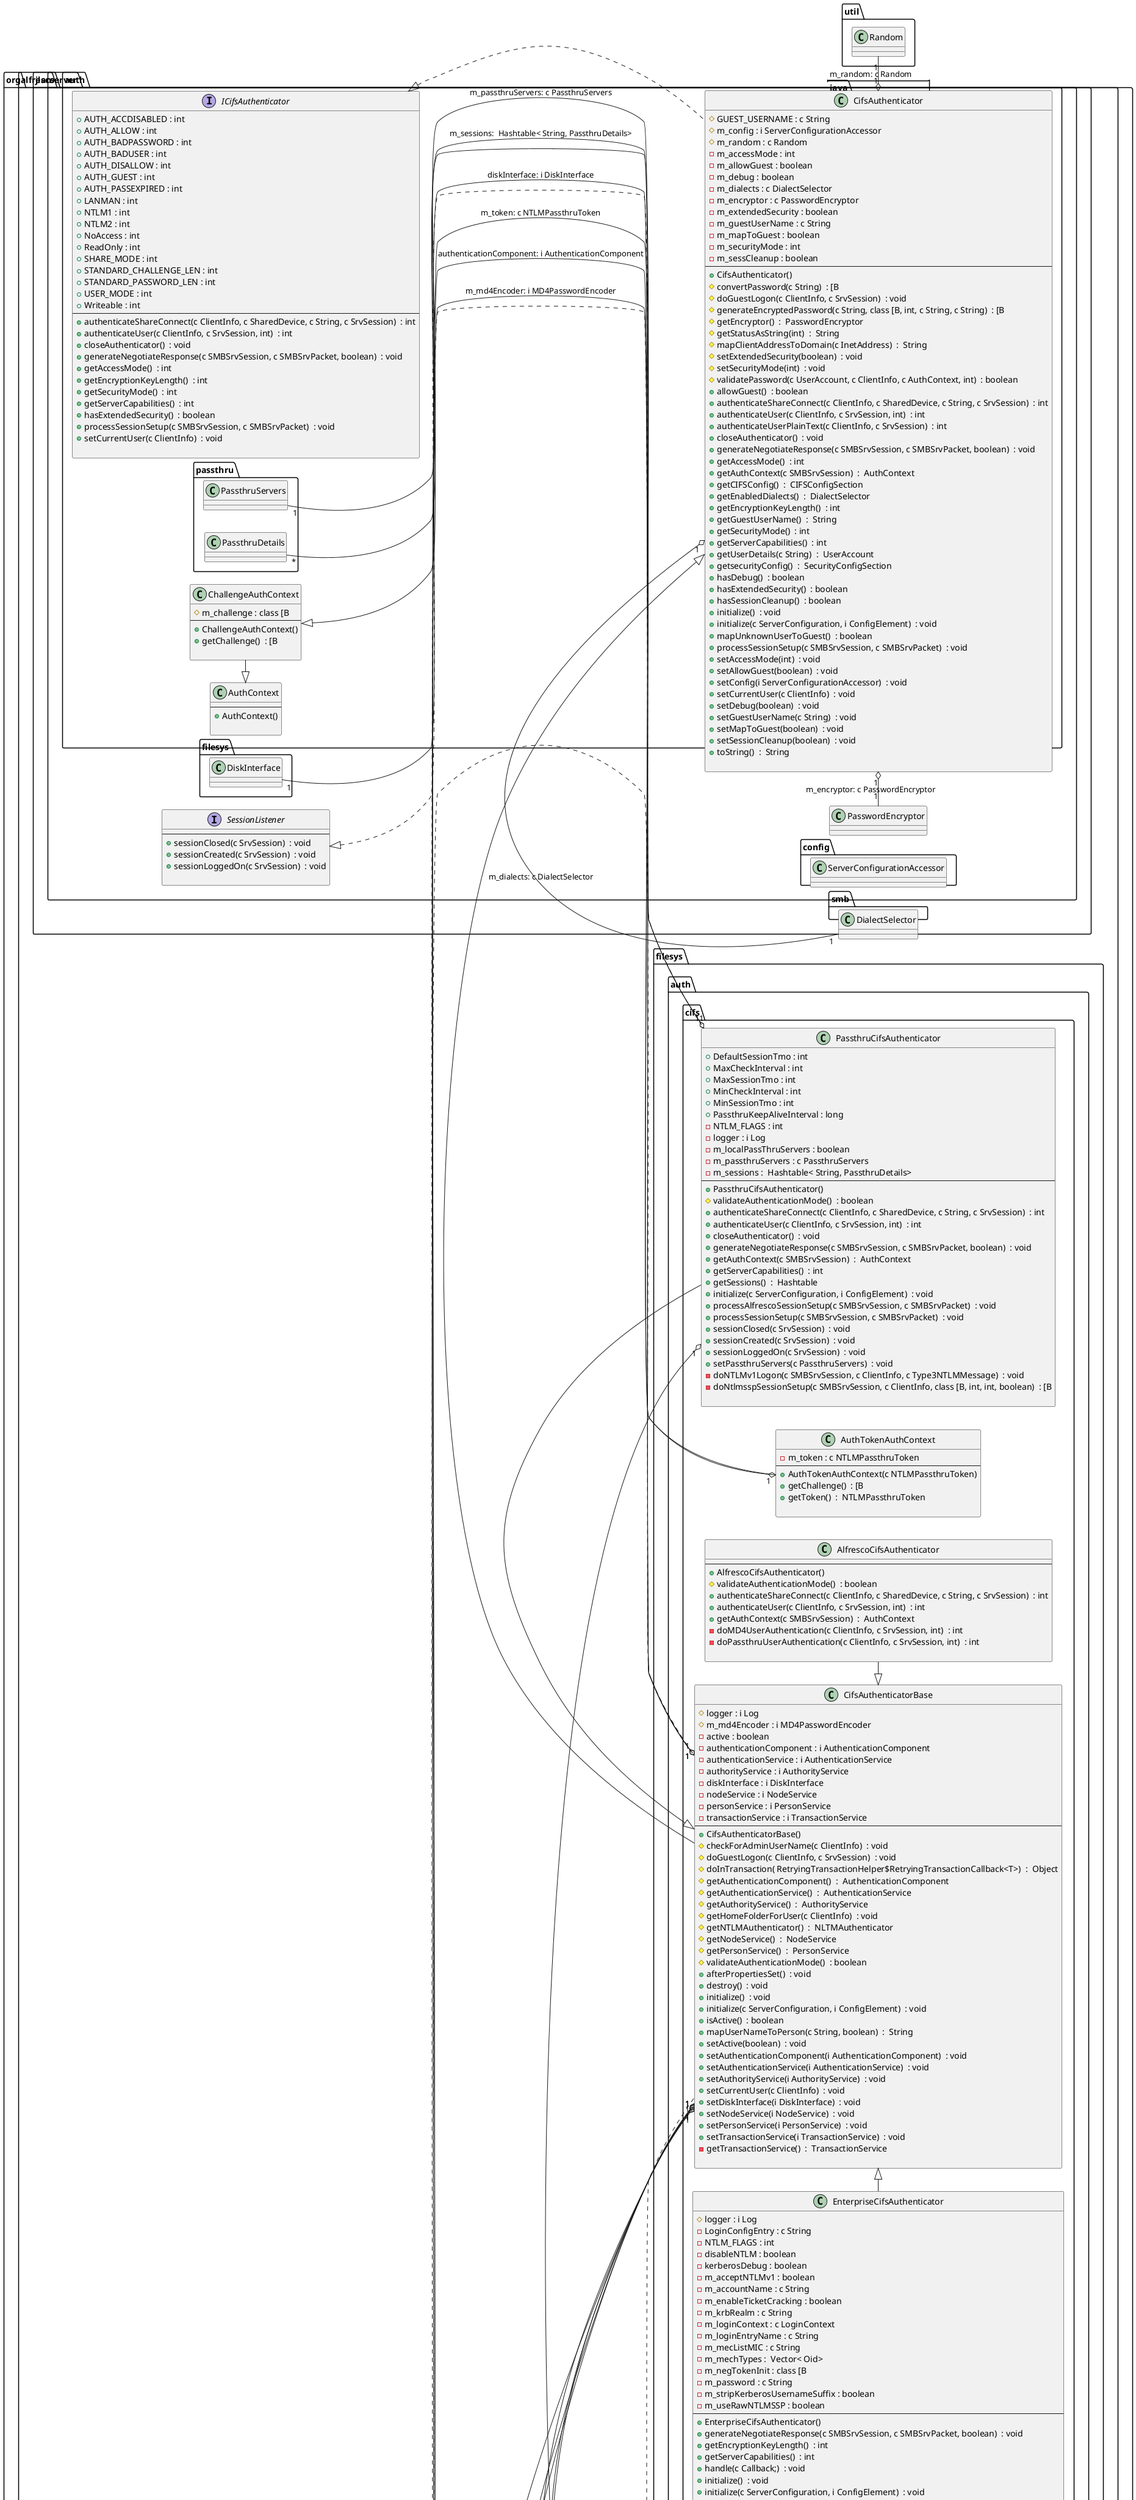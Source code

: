 @startuml

' Generated using https://github.com/juanmf/Java2PlantUML

left to right direction
' Participants 

class org.alfresco.jlan.server.auth.AuthContext {
--
+   AuthContext() 

}
interface org.springframework.beans.factory.InitializingBean {
--
+  afterPropertiesSet()  : void

}
interface org.alfresco.repo.transaction.RetryingTransactionHelper$RetryingTransactionCallback <Result extends c Object> {
--
+  execute()  :  Object

}
interface org.alfresco.jlan.server.SessionListener {
--
+  sessionClosed(c SrvSession)  : void
+  sessionCreated(c SrvSession)  : void
+  sessionLoggedOn(c SrvSession)  : void

}
interface org.alfresco.filesys.auth.cifs.package-info {
--

}
interface javax.security.auth.callback.CallbackHandler {
--
+  handle(c Callback;)  : void

}
class org.alfresco.filesys.auth.cifs.PassthruCifsAuthenticator {
+  DefaultSessionTmo : int
+  MaxCheckInterval : int
+  MaxSessionTmo : int
+  MinCheckInterval : int
+  MinSessionTmo : int
+  PassthruKeepAliveInterval : long
-  NTLM_FLAGS : int
-  logger : i Log
-  m_localPassThruServers : boolean
-  m_passthruServers : c PassthruServers
-  m_sessions :  Hashtable< String, PassthruDetails>
--
+   PassthruCifsAuthenticator() 
#  validateAuthenticationMode()  : boolean
+  authenticateShareConnect(c ClientInfo, c SharedDevice, c String, c SrvSession)  : int
+  authenticateUser(c ClientInfo, c SrvSession, int)  : int
+  closeAuthenticator()  : void
+  generateNegotiateResponse(c SMBSrvSession, c SMBSrvPacket, boolean)  : void
+  getAuthContext(c SMBSrvSession)  :  AuthContext
+  getServerCapabilities()  : int
+  getSessions()  :  Hashtable
+  initialize(c ServerConfiguration, i ConfigElement)  : void
+  processAlfrescoSessionSetup(c SMBSrvSession, c SMBSrvPacket)  : void
+  processSessionSetup(c SMBSrvSession, c SMBSrvPacket)  : void
+  sessionClosed(c SrvSession)  : void
+  sessionCreated(c SrvSession)  : void
+  sessionLoggedOn(c SrvSession)  : void
+  setPassthruServers(c PassthruServers)  : void
-  doNTLMv1Logon(c SMBSrvSession, c ClientInfo, c Type3NTLMMessage)  : void
-  doNtlmsspSessionSetup(c SMBSrvSession, c ClientInfo, class [B, int, int, boolean)  : [B

}
interface org.alfresco.repo.security.authentication.AuthenticationUtil$RunAsWork <Result extends c Object> {
--
+  doWork()  :  Object

}
class org.alfresco.filesys.auth.cifs.AuthTokenAuthContext {
-  m_token : c NTLMPassthruToken
--
+   AuthTokenAuthContext(c NTLMPassthruToken) 
+  getChallenge()  : [B
+  getToken()  :  NTLMPassthruToken

}
class org.alfresco.filesys.auth.cifs.CifsAuthenticatorBase {
#  logger : i Log
#  m_md4Encoder : i MD4PasswordEncoder
-  active : boolean
-  authenticationComponent : i AuthenticationComponent
-  authenticationService : i AuthenticationService
-  authorityService : i AuthorityService
-  diskInterface : i DiskInterface
-  nodeService : i NodeService
-  personService : i PersonService
-  transactionService : i TransactionService
--
+   CifsAuthenticatorBase() 
#  checkForAdminUserName(c ClientInfo)  : void
#  doGuestLogon(c ClientInfo, c SrvSession)  : void
#  doInTransaction( RetryingTransactionHelper$RetryingTransactionCallback<T>)  :  Object
#  getAuthenticationComponent()  :  AuthenticationComponent
#  getAuthenticationService()  :  AuthenticationService
#  getAuthorityService()  :  AuthorityService
#  getHomeFolderForUser(c ClientInfo)  : void
#  getNTLMAuthenticator()  :  NLTMAuthenticator
#  getNodeService()  :  NodeService
#  getPersonService()  :  PersonService
#  validateAuthenticationMode()  : boolean
+  afterPropertiesSet()  : void
+  destroy()  : void
+  initialize()  : void
+  initialize(c ServerConfiguration, i ConfigElement)  : void
+  isActive()  : boolean
+  mapUserNameToPerson(c String, boolean)  :  String
+  setActive(boolean)  : void
+  setAuthenticationComponent(i AuthenticationComponent)  : void
+  setAuthenticationService(i AuthenticationService)  : void
+  setAuthorityService(i AuthorityService)  : void
+  setCurrentUser(c ClientInfo)  : void
+  setDiskInterface(i DiskInterface)  : void
+  setNodeService(i NodeService)  : void
+  setPersonService(i PersonService)  : void
+  setTransactionService(i TransactionService)  : void
-  getTransactionService()  :  TransactionService

}
class org.alfresco.jlan.server.auth.ChallengeAuthContext {
#  m_challenge : class [B
--
+   ChallengeAuthContext() 
+  getChallenge()  : [B

}
class org.alfresco.jlan.server.auth.CifsAuthenticator {
#  GUEST_USERNAME : c String
#  m_config : i ServerConfigurationAccessor
#  m_random : c Random
-  m_accessMode : int
-  m_allowGuest : boolean
-  m_debug : boolean
-  m_dialects : c DialectSelector
-  m_encryptor : c PasswordEncryptor
-  m_extendedSecurity : boolean
-  m_guestUserName : c String
-  m_mapToGuest : boolean
-  m_securityMode : int
-  m_sessCleanup : boolean
--
+   CifsAuthenticator() 
#  convertPassword(c String)  : [B
#  doGuestLogon(c ClientInfo, c SrvSession)  : void
#  generateEncryptedPassword(c String, class [B, int, c String, c String)  : [B
#  getEncryptor()  :  PasswordEncryptor
#  getStatusAsString(int)  :  String
#  mapClientAddressToDomain(c InetAddress)  :  String
#  setExtendedSecurity(boolean)  : void
#  setSecurityMode(int)  : void
#  validatePassword(c UserAccount, c ClientInfo, c AuthContext, int)  : boolean
+  allowGuest()  : boolean
+  authenticateShareConnect(c ClientInfo, c SharedDevice, c String, c SrvSession)  : int
+  authenticateUser(c ClientInfo, c SrvSession, int)  : int
+  authenticateUserPlainText(c ClientInfo, c SrvSession)  : int
+  closeAuthenticator()  : void
+  generateNegotiateResponse(c SMBSrvSession, c SMBSrvPacket, boolean)  : void
+  getAccessMode()  : int
+  getAuthContext(c SMBSrvSession)  :  AuthContext
+  getCIFSConfig()  :  CIFSConfigSection
+  getEnabledDialects()  :  DialectSelector
+  getEncryptionKeyLength()  : int
+  getGuestUserName()  :  String
+  getSecurityMode()  : int
+  getServerCapabilities()  : int
+  getUserDetails(c String)  :  UserAccount
+  getsecurityConfig()  :  SecurityConfigSection
+  hasDebug()  : boolean
+  hasExtendedSecurity()  : boolean
+  hasSessionCleanup()  : boolean
+  initialize()  : void
+  initialize(c ServerConfiguration, i ConfigElement)  : void
+  mapUnknownUserToGuest()  : boolean
+  processSessionSetup(c SMBSrvSession, c SMBSrvPacket)  : void
+  setAccessMode(int)  : void
+  setAllowGuest(boolean)  : void
+  setConfig(i ServerConfigurationAccessor)  : void
+  setCurrentUser(c ClientInfo)  : void
+  setDebug(boolean)  : void
+  setGuestUserName(c String)  : void
+  setMapToGuest(boolean)  : void
+  setSessionCleanup(boolean)  : void
+  toString()  :  String

}
interface org.alfresco.jlan.server.auth.ICifsAuthenticator {
+  AUTH_ACCDISABLED : int
+  AUTH_ALLOW : int
+  AUTH_BADPASSWORD : int
+  AUTH_BADUSER : int
+  AUTH_DISALLOW : int
+  AUTH_GUEST : int
+  AUTH_PASSEXPIRED : int
+  LANMAN : int
+  NTLM1 : int
+  NTLM2 : int
+  NoAccess : int
+  ReadOnly : int
+  SHARE_MODE : int
+  STANDARD_CHALLENGE_LEN : int
+  STANDARD_PASSWORD_LEN : int
+  USER_MODE : int
+  Writeable : int
--
+  authenticateShareConnect(c ClientInfo, c SharedDevice, c String, c SrvSession)  : int
+  authenticateUser(c ClientInfo, c SrvSession, int)  : int
+  closeAuthenticator()  : void
+  generateNegotiateResponse(c SMBSrvSession, c SMBSrvPacket, boolean)  : void
+  getAccessMode()  : int
+  getEncryptionKeyLength()  : int
+  getSecurityMode()  : int
+  getServerCapabilities()  : int
+  hasExtendedSecurity()  : boolean
+  processSessionSetup(c SMBSrvSession, c SMBSrvPacket)  : void
+  setCurrentUser(c ClientInfo)  : void

}
class org.alfresco.filesys.auth.cifs.EnterpriseCifsAuthenticator {
#  logger : i Log
-  LoginConfigEntry : c String
-  NTLM_FLAGS : int
-  disableNTLM : boolean
-  kerberosDebug : boolean
-  m_acceptNTLMv1 : boolean
-  m_accountName : c String
-  m_enableTicketCracking : boolean
-  m_krbRealm : c String
-  m_loginContext : c LoginContext
-  m_loginEntryName : c String
-  m_mecListMIC : c String
-  m_mechTypes :  Vector< Oid>
-  m_negTokenInit : class [B
-  m_password : c String
-  m_stripKerberosUsernameSuffix : boolean
-  m_useRawNTLMSSP : boolean
--
+   EnterpriseCifsAuthenticator() 
+  generateNegotiateResponse(c SMBSrvSession, c SMBSrvPacket, boolean)  : void
+  getEncryptionKeyLength()  : int
+  getServerCapabilities()  : int
+  handle(c Callback;)  : void
+  initialize()  : void
+  initialize(c ServerConfiguration, i ConfigElement)  : void
+  processSessionSetup(c SMBSrvSession, c SMBSrvPacket)  : void
+  setDisableNTLM(boolean)  : void
+  setDisallowNTLMv1(boolean)  : void
+  setEnableTicketCracking(boolean)  : void
+  setJaasConfigEntryName(c String)  : void
+  setKerberosDebug(boolean)  : void
+  setPassword(c String)  : void
+  setRealm(c String)  : void
+  setStripKerberosUsernameSuffix(boolean)  : void
+  setUseSPNEGO(boolean)  : void
-  acceptNTLMv1Logon()  : boolean
-  doHashedPasswordLogon(c SMBSrvSession, c SMBSrvPacket)  : void
-  doKerberosLogon(c SMBSrvSession, c NegTokenInit, c ClientInfo)  :  NegTokenTarg
-  doNTLMv1Logon(c SMBSrvSession, c ClientInfo)  : void
-  doNTLMv1Logon(c SMBSrvSession, c ClientInfo, c Type3NTLMMessage)  : void
-  doNTLMv2Logon(c SMBSrvSession, c ClientInfo)  : void
-  doNTLMv2Logon(c SMBSrvSession, c ClientInfo, c Type3NTLMMessage)  : void
-  doNTLMv2SessionKeyLogon(c SMBSrvSession, c ClientInfo, c Type3NTLMMessage)  : void
-  doNtlmsspSessionSetup(c SMBSrvSession, c ClientInfo, class [B, int, int, boolean)  : [B
-  doSpnegoSessionSetup(c SMBSrvSession, c ClientInfo, class [B, int, int, boolean)  : [B
-  getNegTokenInit()  : [B
-  isKerberosEnabled()  : boolean
-  normalizeUserId(c String)  :  String
-  processAlfrescoSessionSetup(c SMBSrvSession, c SMBSrvPacket)  : void
-  useRawNTLMSSP()  : boolean

}
interface org.springframework.beans.factory.DisposableBean {
--
+  destroy()  : void

}
class org.alfresco.filesys.auth.cifs.AlfrescoCifsAuthenticator {
--
+   AlfrescoCifsAuthenticator() 
#  validateAuthenticationMode()  : boolean
+  authenticateShareConnect(c ClientInfo, c SharedDevice, c String, c SrvSession)  : int
+  authenticateUser(c ClientInfo, c SrvSession, int)  : int
+  getAuthContext(c SMBSrvSession)  :  AuthContext
-  doMD4UserAuthentication(c ClientInfo, c SrvSession, int)  : int
-  doPassthruUserAuthentication(c ClientInfo, c SrvSession, int)  : int

}
interface org.alfresco.repo.management.subsystems.ActivateableBean {
--
+  isActive()  : boolean

}

' Relations 

org.alfresco.filesys.auth.cifs.CifsAuthenticatorBase "1"  o-left-  "1" org.alfresco.service.cmr.security.AuthenticationService  : authenticationService: i AuthenticationService
org.alfresco.filesys.auth.cifs.CifsAuthenticatorBase "1"  o-left-  "1" org.alfresco.service.cmr.security.PersonService  : personService: i PersonService
org.alfresco.filesys.auth.cifs.PassthruCifsAuthenticator "1"  o-left-  "1" org.apache.commons.logging.Log  : logger: i Log
org.alfresco.filesys.auth.cifs.EnterpriseCifsAuthenticator "1"  o-left-  "*" org.ietf.jgss.Oid  : m_mechTypes:  Vector< Oid>
org.alfresco.jlan.server.auth.CifsAuthenticator "1"  o-left-  "1" org.alfresco.jlan.server.auth.PasswordEncryptor  : m_encryptor: c PasswordEncryptor
org.alfresco.filesys.auth.cifs.EnterpriseCifsAuthenticator "1"  o-left-  "1" org.apache.commons.logging.Log  : logger: i Log
org.alfresco.jlan.server.auth.CifsAuthenticator "1"  o-left-  "1" java.util.Random  : m_random: c Random
org.alfresco.filesys.auth.cifs.CifsAuthenticatorBase "1"  o-left-  "1" org.alfresco.service.transaction.TransactionService  : transactionService: i TransactionService
org.alfresco.filesys.auth.cifs.CifsAuthenticatorBase "1"  o-left-  "1" org.alfresco.jlan.server.filesys.DiskInterface  : diskInterface: i DiskInterface
org.alfresco.filesys.auth.cifs.CifsAuthenticatorBase "1"  o-left-  "1" org.apache.commons.logging.Log  : logger: i Log
org.alfresco.filesys.auth.cifs.PassthruCifsAuthenticator "1"  o-left-  "*" org.alfresco.jlan.server.auth.passthru.PassthruDetails  : m_sessions:  Hashtable< String, PassthruDetails>
org.alfresco.filesys.auth.cifs.CifsAuthenticatorBase "1"  o-left-  "1" org.alfresco.repo.security.authentication.AuthenticationComponent  : authenticationComponent: i AuthenticationComponent
org.alfresco.filesys.auth.cifs.EnterpriseCifsAuthenticator "1"  o-left-  "1" javax.security.auth.login.LoginContext  : m_loginContext: c LoginContext
org.alfresco.filesys.auth.cifs.PassthruCifsAuthenticator "1"  o-left-  "1" org.alfresco.jlan.server.auth.passthru.PassthruServers  : m_passthruServers: c PassthruServers
org.alfresco.jlan.server.auth.CifsAuthenticator "1"  o-left-  "1" org.alfresco.jlan.smb.DialectSelector  : m_dialects: c DialectSelector
org.alfresco.jlan.server.auth.CifsAuthenticator "1"  o-left-  "1" org.alfresco.jlan.server.config.ServerConfigurationAccessor  : m_config: i ServerConfigurationAccessor
org.alfresco.filesys.auth.cifs.CifsAuthenticatorBase "1"  o-left-  "1" org.alfresco.service.cmr.repository.NodeService  : nodeService: i NodeService
org.alfresco.filesys.auth.cifs.AuthTokenAuthContext "1"  o-left-  "1" org.alfresco.repo.security.authentication.ntlm.NTLMPassthruToken  : m_token: c NTLMPassthruToken
org.alfresco.filesys.auth.cifs.CifsAuthenticatorBase "1"  o-left-  "1" org.alfresco.repo.security.authentication.MD4PasswordEncoder  : m_md4Encoder: i MD4PasswordEncoder
org.alfresco.filesys.auth.cifs.CifsAuthenticatorBase "1"  o-left-  "1" org.alfresco.service.cmr.security.AuthorityService  : authorityService: i AuthorityService
org.alfresco.filesys.auth.cifs.PassthruCifsAuthenticator  -up|>  org.alfresco.filesys.auth.cifs.CifsAuthenticatorBase
org.alfresco.filesys.auth.cifs.AlfrescoCifsAuthenticator  -up|>  org.alfresco.filesys.auth.cifs.CifsAuthenticatorBase
org.alfresco.filesys.auth.cifs.EnterpriseCifsAuthenticator  -up|>  org.alfresco.filesys.auth.cifs.CifsAuthenticatorBase
org.alfresco.filesys.auth.cifs.CifsAuthenticatorBase  -up|>  org.alfresco.jlan.server.auth.CifsAuthenticator
org.alfresco.jlan.server.auth.ChallengeAuthContext  -up|>  org.alfresco.jlan.server.auth.AuthContext
org.alfresco.filesys.auth.cifs.AuthTokenAuthContext  -up|>  org.alfresco.jlan.server.auth.ChallengeAuthContext
org.alfresco.filesys.auth.cifs.CifsAuthenticatorBase  ..up|>  org.springframework.beans.factory.DisposableBean
org.alfresco.jlan.server.auth.CifsAuthenticator  ..up|>  org.alfresco.jlan.server.auth.ICifsAuthenticator
org.alfresco.filesys.auth.cifs.CifsAuthenticatorBase  ..up|>  org.springframework.beans.factory.InitializingBean
org.alfresco.filesys.auth.cifs.EnterpriseCifsAuthenticator  ..up|>  javax.security.auth.callback.CallbackHandler
org.alfresco.filesys.auth.cifs.CifsAuthenticatorBase  ..up|>  org.alfresco.repo.management.subsystems.ActivateableBean
org.alfresco.filesys.auth.cifs.PassthruCifsAuthenticator  ..up|>  org.alfresco.jlan.server.SessionListener

' Notes 

@enduml
